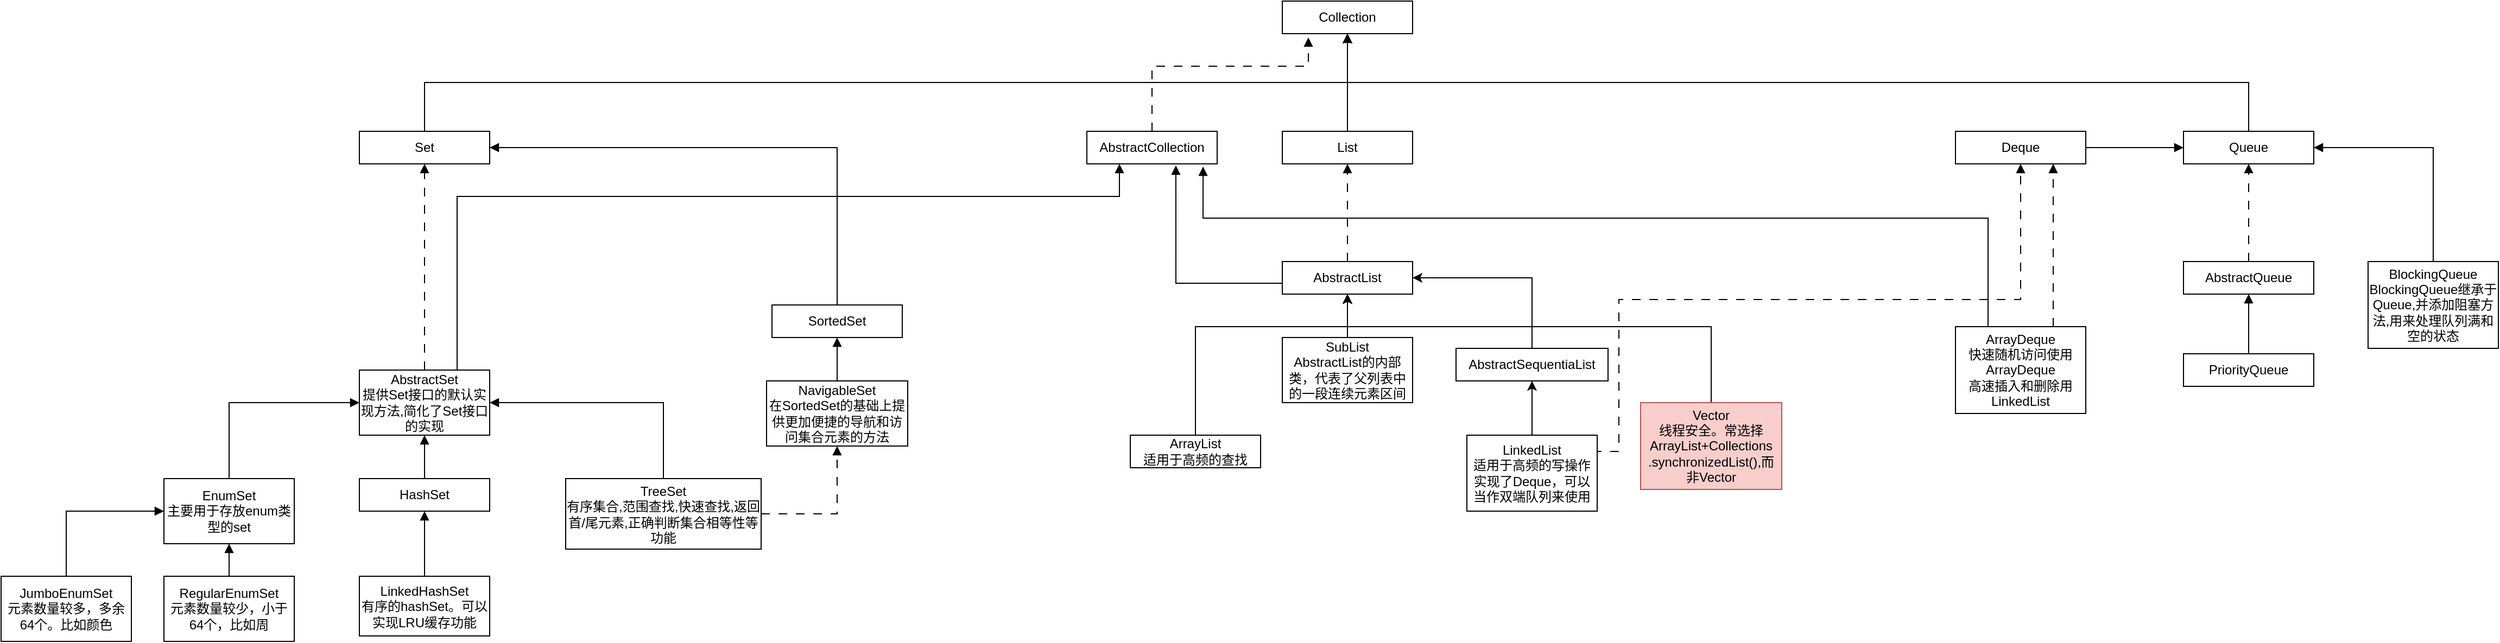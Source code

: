 <mxfile version="21.3.2" type="github">
  <diagram name="第 1 页" id="qhITd_Xg--TJa-QcaCBj">
    <mxGraphModel dx="954" dy="471" grid="1" gridSize="10" guides="1" tooltips="1" connect="1" arrows="1" fold="1" page="1" pageScale="1" pageWidth="827" pageHeight="1169" math="0" shadow="0">
      <root>
        <mxCell id="0" />
        <mxCell id="1" parent="0" />
        <mxCell id="XMfdTYcQhxkG6gX6pJ5N-2" value="Collection" style="rounded=0;whiteSpace=wrap;html=1;" parent="1" vertex="1">
          <mxGeometry x="1270" y="70" width="120" height="30" as="geometry" />
        </mxCell>
        <mxCell id="MnfCELMRRn-xuZtHxBhQ-4" style="edgeStyle=orthogonalEdgeStyle;rounded=0;orthogonalLoop=1;jettySize=auto;html=1;exitX=0.5;exitY=0;exitDx=0;exitDy=0;entryX=0.5;entryY=1;entryDx=0;entryDy=0;" parent="1" source="MnfCELMRRn-xuZtHxBhQ-1" target="XMfdTYcQhxkG6gX6pJ5N-2" edge="1">
          <mxGeometry relative="1" as="geometry" />
        </mxCell>
        <mxCell id="MnfCELMRRn-xuZtHxBhQ-1" value="Set" style="rounded=0;whiteSpace=wrap;html=1;" parent="1" vertex="1">
          <mxGeometry x="420" y="190" width="120" height="30" as="geometry" />
        </mxCell>
        <mxCell id="MnfCELMRRn-xuZtHxBhQ-12" style="edgeStyle=orthogonalEdgeStyle;rounded=0;orthogonalLoop=1;jettySize=auto;html=1;entryX=0.5;entryY=1;entryDx=0;entryDy=0;" parent="1" source="MnfCELMRRn-xuZtHxBhQ-2" target="XMfdTYcQhxkG6gX6pJ5N-2" edge="1">
          <mxGeometry relative="1" as="geometry" />
        </mxCell>
        <mxCell id="MnfCELMRRn-xuZtHxBhQ-2" value="List" style="rounded=0;whiteSpace=wrap;html=1;" parent="1" vertex="1">
          <mxGeometry x="1270" y="190" width="120" height="30" as="geometry" />
        </mxCell>
        <mxCell id="MnfCELMRRn-xuZtHxBhQ-6" style="edgeStyle=orthogonalEdgeStyle;rounded=0;orthogonalLoop=1;jettySize=auto;html=1;exitX=0.5;exitY=0;exitDx=0;exitDy=0;entryX=0.5;entryY=1;entryDx=0;entryDy=0;endArrow=block;endFill=1;" parent="1" source="MnfCELMRRn-xuZtHxBhQ-3" target="XMfdTYcQhxkG6gX6pJ5N-2" edge="1">
          <mxGeometry relative="1" as="geometry" />
        </mxCell>
        <mxCell id="MnfCELMRRn-xuZtHxBhQ-3" value="Queue" style="rounded=0;whiteSpace=wrap;html=1;" parent="1" vertex="1">
          <mxGeometry x="2100" y="190" width="120" height="30" as="geometry" />
        </mxCell>
        <mxCell id="MnfCELMRRn-xuZtHxBhQ-28" style="edgeStyle=orthogonalEdgeStyle;rounded=0;orthogonalLoop=1;jettySize=auto;html=1;entryX=0.5;entryY=1;entryDx=0;entryDy=0;endArrow=block;endFill=1;dashed=1;dashPattern=8 8;" parent="1" source="MnfCELMRRn-xuZtHxBhQ-7" target="MnfCELMRRn-xuZtHxBhQ-1" edge="1">
          <mxGeometry relative="1" as="geometry">
            <mxPoint x="480" y="230" as="targetPoint" />
          </mxGeometry>
        </mxCell>
        <mxCell id="MnfCELMRRn-xuZtHxBhQ-31" style="edgeStyle=orthogonalEdgeStyle;rounded=0;orthogonalLoop=1;jettySize=auto;html=1;exitX=0.75;exitY=0;exitDx=0;exitDy=0;entryX=0.25;entryY=1;entryDx=0;entryDy=0;endArrow=block;endFill=1;" parent="1" source="MnfCELMRRn-xuZtHxBhQ-7" target="MnfCELMRRn-xuZtHxBhQ-29" edge="1">
          <mxGeometry relative="1" as="geometry">
            <Array as="points">
              <mxPoint x="510" y="250" />
              <mxPoint x="1120" y="250" />
            </Array>
          </mxGeometry>
        </mxCell>
        <mxCell id="MnfCELMRRn-xuZtHxBhQ-7" value="AbstractSet&lt;br&gt;提供Set接口的默认实现方法,简化了Set接口的实现" style="rounded=0;whiteSpace=wrap;html=1;" parent="1" vertex="1">
          <mxGeometry x="420" y="410" width="120" height="60" as="geometry" />
        </mxCell>
        <mxCell id="MnfCELMRRn-xuZtHxBhQ-27" value="" style="edgeStyle=orthogonalEdgeStyle;rounded=0;orthogonalLoop=1;jettySize=auto;html=1;endArrow=block;endFill=1;" parent="1" source="MnfCELMRRn-xuZtHxBhQ-8" target="MnfCELMRRn-xuZtHxBhQ-7" edge="1">
          <mxGeometry relative="1" as="geometry" />
        </mxCell>
        <mxCell id="MnfCELMRRn-xuZtHxBhQ-8" value="HashSet" style="rounded=0;whiteSpace=wrap;html=1;" parent="1" vertex="1">
          <mxGeometry x="420" y="510" width="120" height="30" as="geometry" />
        </mxCell>
        <mxCell id="MnfCELMRRn-xuZtHxBhQ-17" style="edgeStyle=orthogonalEdgeStyle;rounded=0;orthogonalLoop=1;jettySize=auto;html=1;exitX=0.5;exitY=0;exitDx=0;exitDy=0;entryX=0;entryY=0.5;entryDx=0;entryDy=0;endArrow=block;endFill=1;" parent="1" source="MnfCELMRRn-xuZtHxBhQ-9" target="MnfCELMRRn-xuZtHxBhQ-7" edge="1">
          <mxGeometry relative="1" as="geometry" />
        </mxCell>
        <mxCell id="MnfCELMRRn-xuZtHxBhQ-9" value="EnumSet&lt;br&gt;主要用于存放enum类型的set" style="rounded=0;whiteSpace=wrap;html=1;" parent="1" vertex="1">
          <mxGeometry x="240" y="510" width="120" height="60" as="geometry" />
        </mxCell>
        <mxCell id="MnfCELMRRn-xuZtHxBhQ-19" style="edgeStyle=orthogonalEdgeStyle;rounded=0;orthogonalLoop=1;jettySize=auto;html=1;exitX=0.5;exitY=0;exitDx=0;exitDy=0;entryX=1;entryY=0.5;entryDx=0;entryDy=0;endArrow=block;endFill=1;" parent="1" source="MnfCELMRRn-xuZtHxBhQ-10" target="MnfCELMRRn-xuZtHxBhQ-7" edge="1">
          <mxGeometry relative="1" as="geometry" />
        </mxCell>
        <mxCell id="MnfCELMRRn-xuZtHxBhQ-26" style="edgeStyle=orthogonalEdgeStyle;rounded=0;orthogonalLoop=1;jettySize=auto;html=1;exitX=1;exitY=0.5;exitDx=0;exitDy=0;entryX=0.5;entryY=1;entryDx=0;entryDy=0;endArrow=block;endFill=1;dashed=1;dashPattern=8 8;" parent="1" source="MnfCELMRRn-xuZtHxBhQ-10" target="MnfCELMRRn-xuZtHxBhQ-24" edge="1">
          <mxGeometry relative="1" as="geometry" />
        </mxCell>
        <mxCell id="MnfCELMRRn-xuZtHxBhQ-10" value="TreeSet&lt;br&gt;有序集合,范围查找,快速查找,返回首/尾元素,正确判断集合相等性等功能" style="rounded=0;whiteSpace=wrap;html=1;" parent="1" vertex="1">
          <mxGeometry x="610" y="510" width="180" height="65" as="geometry" />
        </mxCell>
        <mxCell id="MnfCELMRRn-xuZtHxBhQ-16" value="" style="edgeStyle=orthogonalEdgeStyle;rounded=0;orthogonalLoop=1;jettySize=auto;html=1;endArrow=block;endFill=1;" parent="1" source="MnfCELMRRn-xuZtHxBhQ-11" target="MnfCELMRRn-xuZtHxBhQ-8" edge="1">
          <mxGeometry relative="1" as="geometry" />
        </mxCell>
        <mxCell id="MnfCELMRRn-xuZtHxBhQ-11" value="LinkedHashSet&lt;br&gt;有序的hashSet。可以实现LRU缓存功能" style="rounded=0;whiteSpace=wrap;html=1;" parent="1" vertex="1">
          <mxGeometry x="420" y="600" width="120" height="55" as="geometry" />
        </mxCell>
        <mxCell id="MnfCELMRRn-xuZtHxBhQ-15" style="edgeStyle=orthogonalEdgeStyle;rounded=0;orthogonalLoop=1;jettySize=auto;html=1;exitX=0.5;exitY=0;exitDx=0;exitDy=0;entryX=1;entryY=0.5;entryDx=0;entryDy=0;endArrow=block;endFill=1;" parent="1" source="MnfCELMRRn-xuZtHxBhQ-14" target="MnfCELMRRn-xuZtHxBhQ-1" edge="1">
          <mxGeometry relative="1" as="geometry" />
        </mxCell>
        <mxCell id="MnfCELMRRn-xuZtHxBhQ-14" value="SortedSet" style="rounded=0;whiteSpace=wrap;html=1;" parent="1" vertex="1">
          <mxGeometry x="800" y="350" width="120" height="30" as="geometry" />
        </mxCell>
        <mxCell id="MnfCELMRRn-xuZtHxBhQ-22" style="edgeStyle=orthogonalEdgeStyle;rounded=0;orthogonalLoop=1;jettySize=auto;html=1;exitX=0.5;exitY=0;exitDx=0;exitDy=0;entryX=0;entryY=0.5;entryDx=0;entryDy=0;endArrow=block;endFill=1;" parent="1" source="MnfCELMRRn-xuZtHxBhQ-20" target="MnfCELMRRn-xuZtHxBhQ-9" edge="1">
          <mxGeometry relative="1" as="geometry" />
        </mxCell>
        <mxCell id="MnfCELMRRn-xuZtHxBhQ-20" value="JumboEnumSet&lt;br&gt;元素数量较多，多余64个。比如颜色" style="rounded=0;whiteSpace=wrap;html=1;" parent="1" vertex="1">
          <mxGeometry x="90" y="600" width="120" height="60" as="geometry" />
        </mxCell>
        <mxCell id="MnfCELMRRn-xuZtHxBhQ-23" value="" style="edgeStyle=orthogonalEdgeStyle;rounded=0;orthogonalLoop=1;jettySize=auto;html=1;endArrow=block;endFill=1;" parent="1" source="MnfCELMRRn-xuZtHxBhQ-21" target="MnfCELMRRn-xuZtHxBhQ-9" edge="1">
          <mxGeometry relative="1" as="geometry" />
        </mxCell>
        <mxCell id="MnfCELMRRn-xuZtHxBhQ-21" value="RegularEnumSet&lt;br&gt;元素数量较少，小于64个，比如周" style="rounded=0;whiteSpace=wrap;html=1;" parent="1" vertex="1">
          <mxGeometry x="240" y="600" width="120" height="60" as="geometry" />
        </mxCell>
        <mxCell id="MnfCELMRRn-xuZtHxBhQ-25" style="edgeStyle=orthogonalEdgeStyle;rounded=0;orthogonalLoop=1;jettySize=auto;html=1;exitX=0.5;exitY=0;exitDx=0;exitDy=0;entryX=0.5;entryY=1;entryDx=0;entryDy=0;endArrow=block;endFill=1;" parent="1" source="MnfCELMRRn-xuZtHxBhQ-24" target="MnfCELMRRn-xuZtHxBhQ-14" edge="1">
          <mxGeometry relative="1" as="geometry" />
        </mxCell>
        <mxCell id="MnfCELMRRn-xuZtHxBhQ-24" value="NavigableSet&lt;br&gt;在SortedSet的基础上提供更加便捷的导航和访问集合元素的方法" style="rounded=0;whiteSpace=wrap;html=1;" parent="1" vertex="1">
          <mxGeometry x="795" y="420" width="130" height="60" as="geometry" />
        </mxCell>
        <mxCell id="MnfCELMRRn-xuZtHxBhQ-30" style="edgeStyle=orthogonalEdgeStyle;rounded=0;orthogonalLoop=1;jettySize=auto;html=1;exitX=0.5;exitY=0;exitDx=0;exitDy=0;entryX=0.2;entryY=1.117;entryDx=0;entryDy=0;entryPerimeter=0;dashed=1;dashPattern=8 8;endArrow=block;endFill=1;" parent="1" source="MnfCELMRRn-xuZtHxBhQ-29" target="XMfdTYcQhxkG6gX6pJ5N-2" edge="1">
          <mxGeometry relative="1" as="geometry">
            <Array as="points">
              <mxPoint x="1150" y="130" />
              <mxPoint x="1294" y="130" />
            </Array>
          </mxGeometry>
        </mxCell>
        <mxCell id="MnfCELMRRn-xuZtHxBhQ-29" value="AbstractCollection" style="rounded=0;whiteSpace=wrap;html=1;" parent="1" vertex="1">
          <mxGeometry x="1090" y="190" width="120" height="30" as="geometry" />
        </mxCell>
        <mxCell id="MnfCELMRRn-xuZtHxBhQ-33" style="edgeStyle=orthogonalEdgeStyle;rounded=0;orthogonalLoop=1;jettySize=auto;html=1;exitX=0.5;exitY=0;exitDx=0;exitDy=0;entryX=0.5;entryY=1;entryDx=0;entryDy=0;endArrow=block;endFill=1;dashed=1;dashPattern=8 8;" parent="1" source="MnfCELMRRn-xuZtHxBhQ-32" target="MnfCELMRRn-xuZtHxBhQ-2" edge="1">
          <mxGeometry relative="1" as="geometry" />
        </mxCell>
        <mxCell id="MnfCELMRRn-xuZtHxBhQ-34" style="edgeStyle=orthogonalEdgeStyle;rounded=0;orthogonalLoop=1;jettySize=auto;html=1;exitX=0;exitY=0.5;exitDx=0;exitDy=0;entryX=0.683;entryY=1.05;entryDx=0;entryDy=0;entryPerimeter=0;endArrow=block;endFill=1;" parent="1" source="MnfCELMRRn-xuZtHxBhQ-32" target="MnfCELMRRn-xuZtHxBhQ-29" edge="1">
          <mxGeometry relative="1" as="geometry">
            <mxPoint x="1170" y="230" as="targetPoint" />
            <Array as="points">
              <mxPoint x="1330" y="325" />
              <mxPoint x="1330" y="330" />
              <mxPoint x="1172" y="330" />
            </Array>
          </mxGeometry>
        </mxCell>
        <mxCell id="MnfCELMRRn-xuZtHxBhQ-32" value="AbstractList" style="rounded=0;whiteSpace=wrap;html=1;" parent="1" vertex="1">
          <mxGeometry x="1270" y="310" width="120" height="30" as="geometry" />
        </mxCell>
        <mxCell id="MnfCELMRRn-xuZtHxBhQ-42" style="edgeStyle=orthogonalEdgeStyle;rounded=0;orthogonalLoop=1;jettySize=auto;html=1;exitX=0.5;exitY=0;exitDx=0;exitDy=0;entryX=0.5;entryY=1;entryDx=0;entryDy=0;" parent="1" source="MnfCELMRRn-xuZtHxBhQ-35" target="MnfCELMRRn-xuZtHxBhQ-32" edge="1">
          <mxGeometry relative="1" as="geometry" />
        </mxCell>
        <mxCell id="MnfCELMRRn-xuZtHxBhQ-35" value="SubList&lt;br&gt;AbstractList的内部类，代表了父列表中的一段连续元素区间" style="rounded=0;whiteSpace=wrap;html=1;" parent="1" vertex="1">
          <mxGeometry x="1270" y="380" width="120" height="60" as="geometry" />
        </mxCell>
        <mxCell id="MnfCELMRRn-xuZtHxBhQ-39" style="edgeStyle=orthogonalEdgeStyle;rounded=0;orthogonalLoop=1;jettySize=auto;html=1;exitX=0.5;exitY=0;exitDx=0;exitDy=0;entryX=0.5;entryY=1;entryDx=0;entryDy=0;" parent="1" source="MnfCELMRRn-xuZtHxBhQ-36" target="MnfCELMRRn-xuZtHxBhQ-32" edge="1">
          <mxGeometry relative="1" as="geometry">
            <Array as="points">
              <mxPoint x="1190" y="370" />
              <mxPoint x="1330" y="370" />
            </Array>
          </mxGeometry>
        </mxCell>
        <mxCell id="MnfCELMRRn-xuZtHxBhQ-36" value="ArrayList&lt;br&gt;适用于高频的查找" style="rounded=0;whiteSpace=wrap;html=1;" parent="1" vertex="1">
          <mxGeometry x="1130" y="470" width="120" height="30" as="geometry" />
        </mxCell>
        <mxCell id="MnfCELMRRn-xuZtHxBhQ-41" style="edgeStyle=orthogonalEdgeStyle;rounded=0;orthogonalLoop=1;jettySize=auto;html=1;exitX=0.5;exitY=0;exitDx=0;exitDy=0;entryX=0.5;entryY=1;entryDx=0;entryDy=0;" parent="1" source="MnfCELMRRn-xuZtHxBhQ-37" target="MnfCELMRRn-xuZtHxBhQ-32" edge="1">
          <mxGeometry relative="1" as="geometry">
            <Array as="points">
              <mxPoint x="1665" y="370" />
              <mxPoint x="1330" y="370" />
            </Array>
          </mxGeometry>
        </mxCell>
        <mxCell id="MnfCELMRRn-xuZtHxBhQ-37" value="Vector&lt;br&gt;线程安全。常选择ArrayList+Collections&lt;br&gt;.synchronizedList(),而非Vector" style="rounded=0;whiteSpace=wrap;html=1;fillColor=#f8cecc;strokeColor=#b85450;" parent="1" vertex="1">
          <mxGeometry x="1600" y="440" width="130" height="80" as="geometry" />
        </mxCell>
        <mxCell id="MnfCELMRRn-xuZtHxBhQ-46" style="edgeStyle=orthogonalEdgeStyle;rounded=0;orthogonalLoop=1;jettySize=auto;html=1;exitX=0.5;exitY=0;exitDx=0;exitDy=0;entryX=1;entryY=0.5;entryDx=0;entryDy=0;" parent="1" source="MnfCELMRRn-xuZtHxBhQ-38" target="MnfCELMRRn-xuZtHxBhQ-32" edge="1">
          <mxGeometry relative="1" as="geometry" />
        </mxCell>
        <mxCell id="MnfCELMRRn-xuZtHxBhQ-38" value="AbstractSequentiaList" style="rounded=0;whiteSpace=wrap;html=1;" parent="1" vertex="1">
          <mxGeometry x="1430" y="390" width="140" height="30" as="geometry" />
        </mxCell>
        <mxCell id="MnfCELMRRn-xuZtHxBhQ-45" style="edgeStyle=orthogonalEdgeStyle;rounded=0;orthogonalLoop=1;jettySize=auto;html=1;exitX=0.5;exitY=0;exitDx=0;exitDy=0;entryX=0.5;entryY=1;entryDx=0;entryDy=0;" parent="1" source="MnfCELMRRn-xuZtHxBhQ-43" target="MnfCELMRRn-xuZtHxBhQ-38" edge="1">
          <mxGeometry relative="1" as="geometry" />
        </mxCell>
        <mxCell id="MnfCELMRRn-xuZtHxBhQ-52" style="edgeStyle=orthogonalEdgeStyle;rounded=0;orthogonalLoop=1;jettySize=auto;html=1;exitX=1;exitY=0.5;exitDx=0;exitDy=0;entryX=0.5;entryY=1;entryDx=0;entryDy=0;dashed=1;dashPattern=8 8;endArrow=block;endFill=1;" parent="1" source="MnfCELMRRn-xuZtHxBhQ-43" target="MnfCELMRRn-xuZtHxBhQ-47" edge="1">
          <mxGeometry relative="1" as="geometry">
            <Array as="points">
              <mxPoint x="1580" y="485" />
              <mxPoint x="1580" y="345" />
              <mxPoint x="1950" y="345" />
            </Array>
          </mxGeometry>
        </mxCell>
        <mxCell id="MnfCELMRRn-xuZtHxBhQ-43" value="LinkedList&lt;br&gt;适用于高频的写操作&lt;br&gt;实现了Deque，可以当作双端队列来使用" style="rounded=0;whiteSpace=wrap;html=1;" parent="1" vertex="1">
          <mxGeometry x="1440" y="470" width="120" height="70" as="geometry" />
        </mxCell>
        <mxCell id="MnfCELMRRn-xuZtHxBhQ-49" value="" style="edgeStyle=orthogonalEdgeStyle;rounded=0;orthogonalLoop=1;jettySize=auto;html=1;endArrow=block;endFill=1;" parent="1" source="MnfCELMRRn-xuZtHxBhQ-47" target="MnfCELMRRn-xuZtHxBhQ-3" edge="1">
          <mxGeometry relative="1" as="geometry" />
        </mxCell>
        <mxCell id="MnfCELMRRn-xuZtHxBhQ-47" value="Deque" style="rounded=0;whiteSpace=wrap;html=1;" parent="1" vertex="1">
          <mxGeometry x="1890" y="190" width="120" height="30" as="geometry" />
        </mxCell>
        <mxCell id="MnfCELMRRn-xuZtHxBhQ-51" value="" style="edgeStyle=orthogonalEdgeStyle;rounded=0;orthogonalLoop=1;jettySize=auto;html=1;endArrow=block;endFill=1;dashed=1;dashPattern=8 8;" parent="1" source="MnfCELMRRn-xuZtHxBhQ-50" target="MnfCELMRRn-xuZtHxBhQ-3" edge="1">
          <mxGeometry relative="1" as="geometry" />
        </mxCell>
        <mxCell id="MnfCELMRRn-xuZtHxBhQ-50" value="AbstractQueue" style="rounded=0;whiteSpace=wrap;html=1;" parent="1" vertex="1">
          <mxGeometry x="2100" y="310" width="120" height="30" as="geometry" />
        </mxCell>
        <mxCell id="BJBh6bCJ0BKxdYCHWpMT-2" style="edgeStyle=orthogonalEdgeStyle;rounded=0;orthogonalLoop=1;jettySize=auto;html=1;exitX=0.75;exitY=0;exitDx=0;exitDy=0;entryX=0.75;entryY=1;entryDx=0;entryDy=0;endArrow=block;endFill=1;dashed=1;dashPattern=8 8;" edge="1" parent="1" source="BJBh6bCJ0BKxdYCHWpMT-1" target="MnfCELMRRn-xuZtHxBhQ-47">
          <mxGeometry relative="1" as="geometry">
            <mxPoint x="1990" y="250" as="targetPoint" />
          </mxGeometry>
        </mxCell>
        <mxCell id="BJBh6bCJ0BKxdYCHWpMT-5" style="edgeStyle=orthogonalEdgeStyle;rounded=0;orthogonalLoop=1;jettySize=auto;html=1;exitX=0.25;exitY=0;exitDx=0;exitDy=0;entryX=0.892;entryY=1.083;entryDx=0;entryDy=0;entryPerimeter=0;endArrow=block;endFill=1;" edge="1" parent="1" source="BJBh6bCJ0BKxdYCHWpMT-1" target="MnfCELMRRn-xuZtHxBhQ-29">
          <mxGeometry relative="1" as="geometry">
            <Array as="points">
              <mxPoint x="1920" y="270" />
              <mxPoint x="1197" y="270" />
            </Array>
          </mxGeometry>
        </mxCell>
        <mxCell id="BJBh6bCJ0BKxdYCHWpMT-1" value="ArrayDeque&lt;br&gt;快速随机访问使用ArrayDeque&lt;br&gt;高速插入和删除用LinkedList" style="rounded=0;whiteSpace=wrap;html=1;" vertex="1" parent="1">
          <mxGeometry x="1890" y="370" width="120" height="80" as="geometry" />
        </mxCell>
        <mxCell id="BJBh6bCJ0BKxdYCHWpMT-4" style="edgeStyle=orthogonalEdgeStyle;rounded=0;orthogonalLoop=1;jettySize=auto;html=1;exitX=0.5;exitY=0;exitDx=0;exitDy=0;entryX=0.5;entryY=1;entryDx=0;entryDy=0;endArrow=block;endFill=1;" edge="1" parent="1" source="BJBh6bCJ0BKxdYCHWpMT-3" target="MnfCELMRRn-xuZtHxBhQ-50">
          <mxGeometry relative="1" as="geometry" />
        </mxCell>
        <mxCell id="BJBh6bCJ0BKxdYCHWpMT-3" value="PriorityQueue" style="rounded=0;whiteSpace=wrap;html=1;" vertex="1" parent="1">
          <mxGeometry x="2100" y="395" width="120" height="30" as="geometry" />
        </mxCell>
        <mxCell id="BJBh6bCJ0BKxdYCHWpMT-7" style="edgeStyle=orthogonalEdgeStyle;rounded=0;orthogonalLoop=1;jettySize=auto;html=1;exitX=0.5;exitY=0;exitDx=0;exitDy=0;entryX=1;entryY=0.5;entryDx=0;entryDy=0;endArrow=block;endFill=1;" edge="1" parent="1" source="BJBh6bCJ0BKxdYCHWpMT-6" target="MnfCELMRRn-xuZtHxBhQ-3">
          <mxGeometry relative="1" as="geometry" />
        </mxCell>
        <mxCell id="BJBh6bCJ0BKxdYCHWpMT-6" value="BlockingQueue&lt;br&gt;BlockingQueue继承于Queue,并添加阻塞方法,用来处理队列满和空的状态" style="rounded=0;whiteSpace=wrap;html=1;" vertex="1" parent="1">
          <mxGeometry x="2270" y="310" width="120" height="80" as="geometry" />
        </mxCell>
      </root>
    </mxGraphModel>
  </diagram>
</mxfile>
